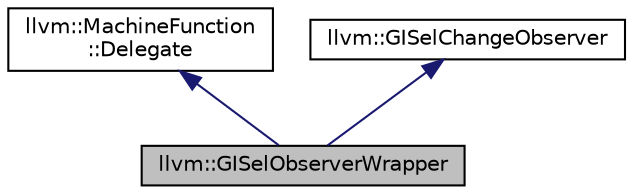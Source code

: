 digraph "llvm::GISelObserverWrapper"
{
 // LATEX_PDF_SIZE
  bgcolor="transparent";
  edge [fontname="Helvetica",fontsize="10",labelfontname="Helvetica",labelfontsize="10"];
  node [fontname="Helvetica",fontsize="10",shape="box"];
  Node1 [label="llvm::GISelObserverWrapper",height=0.2,width=0.4,color="black", fillcolor="grey75", style="filled", fontcolor="black",tooltip="Simple wrapper observer that takes several observers, and calls each one for each event."];
  Node2 -> Node1 [dir="back",color="midnightblue",fontsize="10",style="solid",fontname="Helvetica"];
  Node2 [label="llvm::MachineFunction\l::Delegate",height=0.2,width=0.4,color="black",URL="$classllvm_1_1MachineFunction_1_1Delegate.html",tooltip=" "];
  Node3 -> Node1 [dir="back",color="midnightblue",fontsize="10",style="solid",fontname="Helvetica"];
  Node3 [label="llvm::GISelChangeObserver",height=0.2,width=0.4,color="black",URL="$classllvm_1_1GISelChangeObserver.html",tooltip="Abstract class that contains various methods for clients to notify about changes."];
}
